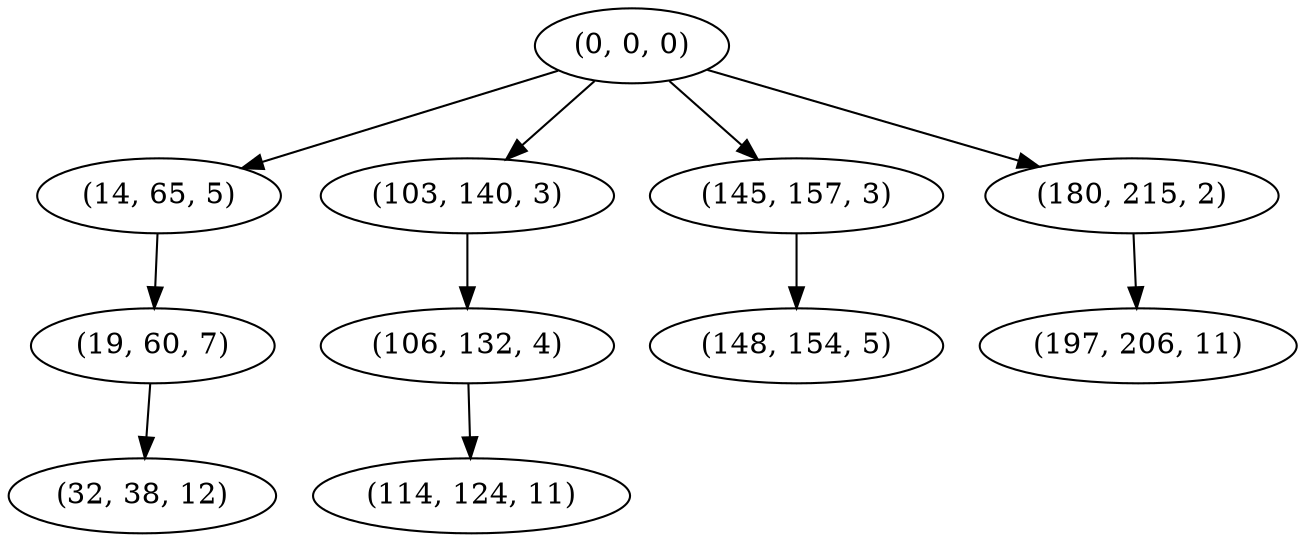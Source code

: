 digraph tree {
    "(0, 0, 0)";
    "(14, 65, 5)";
    "(19, 60, 7)";
    "(32, 38, 12)";
    "(103, 140, 3)";
    "(106, 132, 4)";
    "(114, 124, 11)";
    "(145, 157, 3)";
    "(148, 154, 5)";
    "(180, 215, 2)";
    "(197, 206, 11)";
    "(0, 0, 0)" -> "(14, 65, 5)";
    "(0, 0, 0)" -> "(103, 140, 3)";
    "(0, 0, 0)" -> "(145, 157, 3)";
    "(0, 0, 0)" -> "(180, 215, 2)";
    "(14, 65, 5)" -> "(19, 60, 7)";
    "(19, 60, 7)" -> "(32, 38, 12)";
    "(103, 140, 3)" -> "(106, 132, 4)";
    "(106, 132, 4)" -> "(114, 124, 11)";
    "(145, 157, 3)" -> "(148, 154, 5)";
    "(180, 215, 2)" -> "(197, 206, 11)";
}
